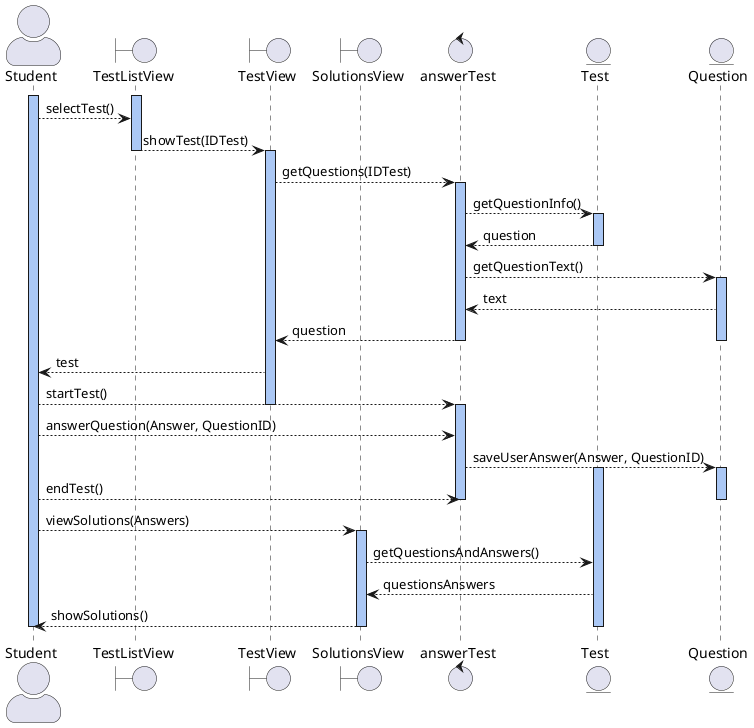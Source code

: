 @startuml sequenceDiagram

skinparam actorStyle awesome

actor Student
boundary TestListView
boundary TestView
boundary SolutionsView
control answerTest
entity Test
entity Question

activate Student #abc8f5

activate TestListView #abc8f5
Student --> TestListView: selectTest()

TestListView --> TestView: showTest(IDTest)
deactivate TestListView

activate TestView #abc8f5
TestView --> answerTest: getQuestions(IDTest)
activate answerTest #abc8f5

answerTest --> Test: getQuestionInfo()
activate Test #abc8f5
Test --> answerTest: question
deactivate Test

answerTest --> Question: getQuestionText()
activate Question #abc8f5
Question --> answerTest: text
answerTest --> TestView: question
deactivate answerTest

deactivate Question
TestView --> Student: test
Student --> answerTest: startTest()

deactivate TestView

activate answerTest #abc8f5
Student --> answerTest: answerQuestion(Answer, QuestionID)
answerTest --> Question :saveUserAnswer(Answer, QuestionID)
activate Question #abc8f5

activate Test #abc8f5
Student --> answerTest: endTest()
deactivate Question

deactivate answerTest
Student --> SolutionsView: viewSolutions(Answers)
activate SolutionsView #abc8f5
SolutionsView --> Test :getQuestionsAndAnswers()
Test --> SolutionsView :questionsAnswers
SolutionsView --> Student: showSolutions()
deactivate Test
deactivate Student
deactivate SolutionsView

@enduml
